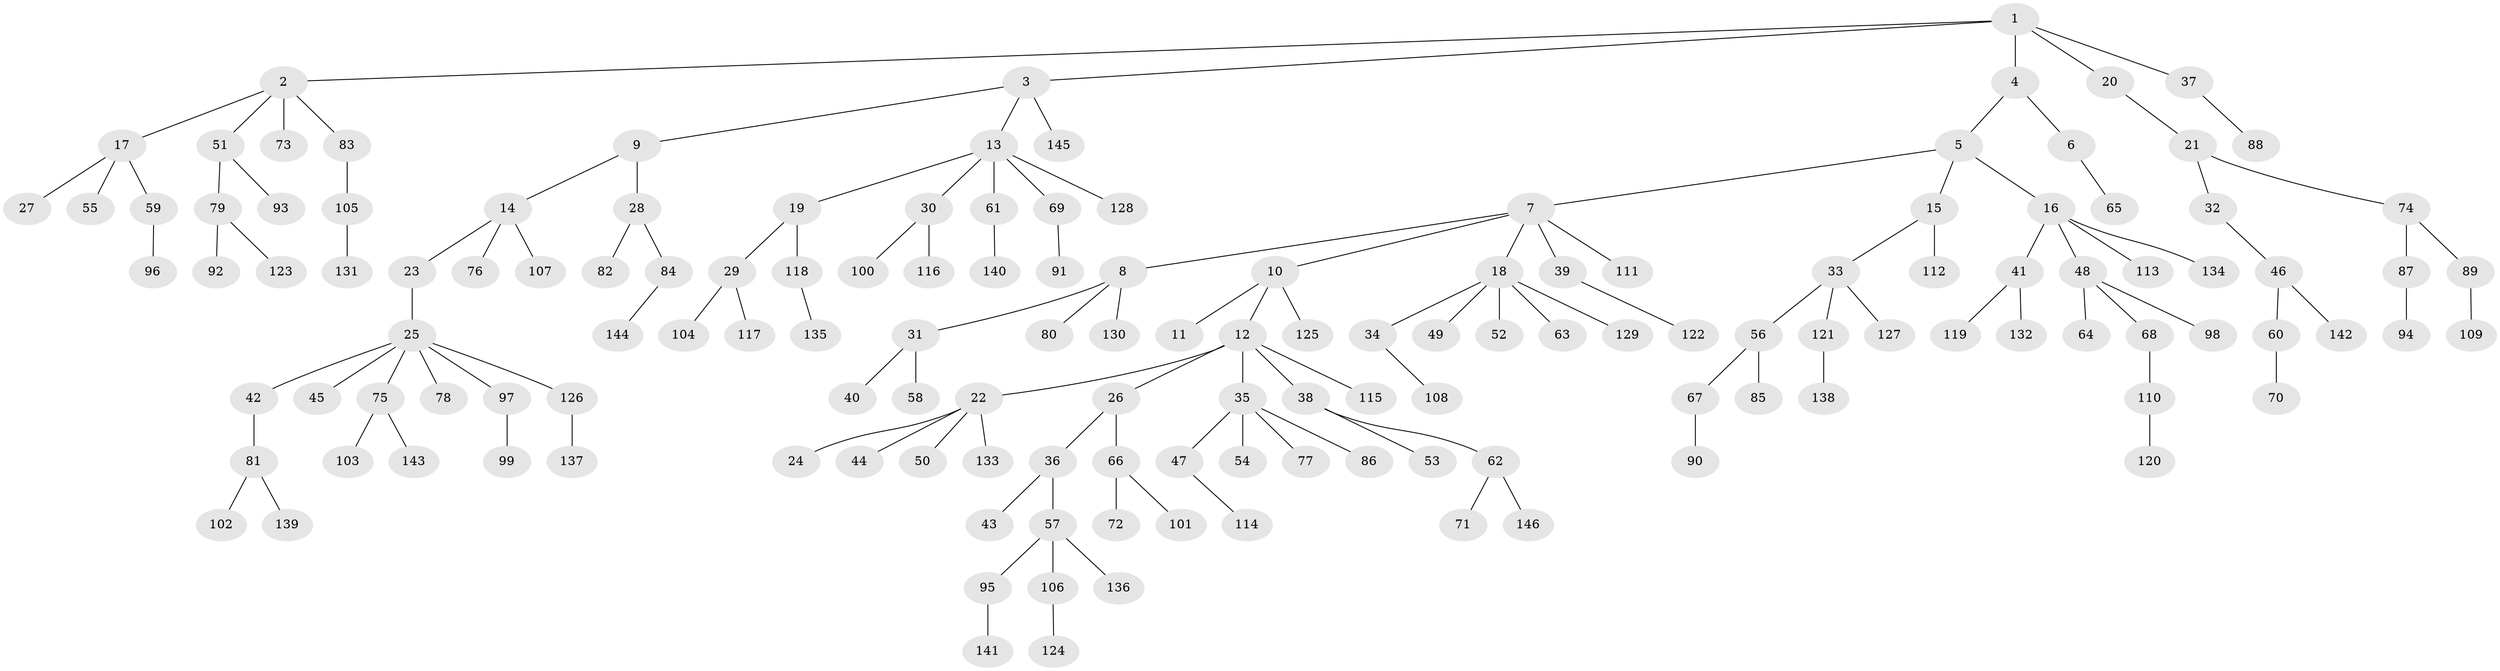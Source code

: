 // Generated by graph-tools (version 1.1) at 2025/50/03/09/25 03:50:26]
// undirected, 146 vertices, 145 edges
graph export_dot {
graph [start="1"]
  node [color=gray90,style=filled];
  1;
  2;
  3;
  4;
  5;
  6;
  7;
  8;
  9;
  10;
  11;
  12;
  13;
  14;
  15;
  16;
  17;
  18;
  19;
  20;
  21;
  22;
  23;
  24;
  25;
  26;
  27;
  28;
  29;
  30;
  31;
  32;
  33;
  34;
  35;
  36;
  37;
  38;
  39;
  40;
  41;
  42;
  43;
  44;
  45;
  46;
  47;
  48;
  49;
  50;
  51;
  52;
  53;
  54;
  55;
  56;
  57;
  58;
  59;
  60;
  61;
  62;
  63;
  64;
  65;
  66;
  67;
  68;
  69;
  70;
  71;
  72;
  73;
  74;
  75;
  76;
  77;
  78;
  79;
  80;
  81;
  82;
  83;
  84;
  85;
  86;
  87;
  88;
  89;
  90;
  91;
  92;
  93;
  94;
  95;
  96;
  97;
  98;
  99;
  100;
  101;
  102;
  103;
  104;
  105;
  106;
  107;
  108;
  109;
  110;
  111;
  112;
  113;
  114;
  115;
  116;
  117;
  118;
  119;
  120;
  121;
  122;
  123;
  124;
  125;
  126;
  127;
  128;
  129;
  130;
  131;
  132;
  133;
  134;
  135;
  136;
  137;
  138;
  139;
  140;
  141;
  142;
  143;
  144;
  145;
  146;
  1 -- 2;
  1 -- 3;
  1 -- 4;
  1 -- 20;
  1 -- 37;
  2 -- 17;
  2 -- 51;
  2 -- 73;
  2 -- 83;
  3 -- 9;
  3 -- 13;
  3 -- 145;
  4 -- 5;
  4 -- 6;
  5 -- 7;
  5 -- 15;
  5 -- 16;
  6 -- 65;
  7 -- 8;
  7 -- 10;
  7 -- 18;
  7 -- 39;
  7 -- 111;
  8 -- 31;
  8 -- 80;
  8 -- 130;
  9 -- 14;
  9 -- 28;
  10 -- 11;
  10 -- 12;
  10 -- 125;
  12 -- 22;
  12 -- 26;
  12 -- 35;
  12 -- 38;
  12 -- 115;
  13 -- 19;
  13 -- 30;
  13 -- 61;
  13 -- 69;
  13 -- 128;
  14 -- 23;
  14 -- 76;
  14 -- 107;
  15 -- 33;
  15 -- 112;
  16 -- 41;
  16 -- 48;
  16 -- 113;
  16 -- 134;
  17 -- 27;
  17 -- 55;
  17 -- 59;
  18 -- 34;
  18 -- 49;
  18 -- 52;
  18 -- 63;
  18 -- 129;
  19 -- 29;
  19 -- 118;
  20 -- 21;
  21 -- 32;
  21 -- 74;
  22 -- 24;
  22 -- 44;
  22 -- 50;
  22 -- 133;
  23 -- 25;
  25 -- 42;
  25 -- 45;
  25 -- 75;
  25 -- 78;
  25 -- 97;
  25 -- 126;
  26 -- 36;
  26 -- 66;
  28 -- 82;
  28 -- 84;
  29 -- 104;
  29 -- 117;
  30 -- 100;
  30 -- 116;
  31 -- 40;
  31 -- 58;
  32 -- 46;
  33 -- 56;
  33 -- 121;
  33 -- 127;
  34 -- 108;
  35 -- 47;
  35 -- 54;
  35 -- 77;
  35 -- 86;
  36 -- 43;
  36 -- 57;
  37 -- 88;
  38 -- 53;
  38 -- 62;
  39 -- 122;
  41 -- 119;
  41 -- 132;
  42 -- 81;
  46 -- 60;
  46 -- 142;
  47 -- 114;
  48 -- 64;
  48 -- 68;
  48 -- 98;
  51 -- 79;
  51 -- 93;
  56 -- 67;
  56 -- 85;
  57 -- 95;
  57 -- 106;
  57 -- 136;
  59 -- 96;
  60 -- 70;
  61 -- 140;
  62 -- 71;
  62 -- 146;
  66 -- 72;
  66 -- 101;
  67 -- 90;
  68 -- 110;
  69 -- 91;
  74 -- 87;
  74 -- 89;
  75 -- 103;
  75 -- 143;
  79 -- 92;
  79 -- 123;
  81 -- 102;
  81 -- 139;
  83 -- 105;
  84 -- 144;
  87 -- 94;
  89 -- 109;
  95 -- 141;
  97 -- 99;
  105 -- 131;
  106 -- 124;
  110 -- 120;
  118 -- 135;
  121 -- 138;
  126 -- 137;
}
